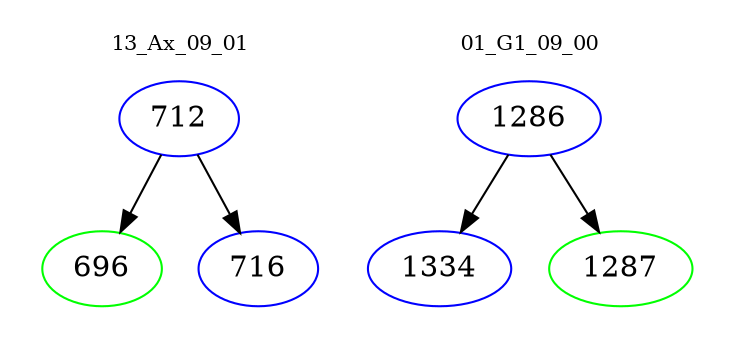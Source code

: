 digraph{
subgraph cluster_0 {
color = white
label = "13_Ax_09_01";
fontsize=10;
T0_712 [label="712", color="blue"]
T0_712 -> T0_696 [color="black"]
T0_696 [label="696", color="green"]
T0_712 -> T0_716 [color="black"]
T0_716 [label="716", color="blue"]
}
subgraph cluster_1 {
color = white
label = "01_G1_09_00";
fontsize=10;
T1_1286 [label="1286", color="blue"]
T1_1286 -> T1_1334 [color="black"]
T1_1334 [label="1334", color="blue"]
T1_1286 -> T1_1287 [color="black"]
T1_1287 [label="1287", color="green"]
}
}
